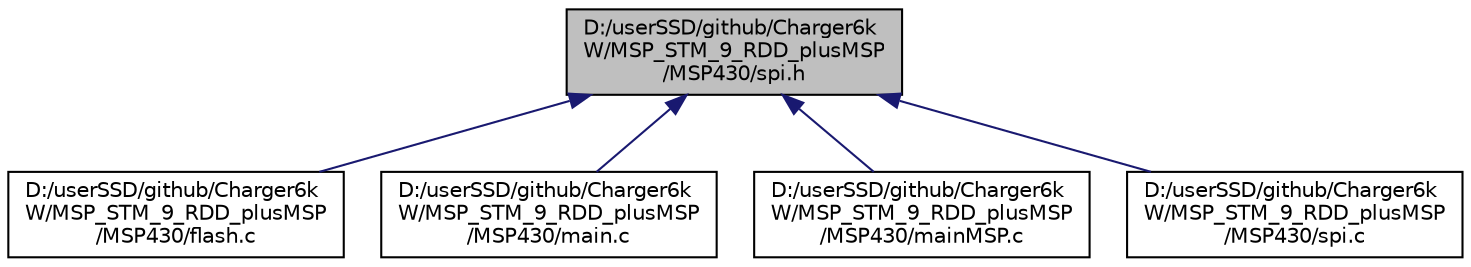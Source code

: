 digraph "D:/userSSD/github/Charger6kW/MSP_STM_9_RDD_plusMSP/MSP430/spi.h"
{
 // LATEX_PDF_SIZE
  edge [fontname="Helvetica",fontsize="10",labelfontname="Helvetica",labelfontsize="10"];
  node [fontname="Helvetica",fontsize="10",shape=record];
  Node1 [label="D:/userSSD/github/Charger6k\lW/MSP_STM_9_RDD_plusMSP\l/MSP430/spi.h",height=0.2,width=0.4,color="black", fillcolor="grey75", style="filled", fontcolor="black",tooltip=" "];
  Node1 -> Node2 [dir="back",color="midnightblue",fontsize="10",style="solid"];
  Node2 [label="D:/userSSD/github/Charger6k\lW/MSP_STM_9_RDD_plusMSP\l/MSP430/flash.c",height=0.2,width=0.4,color="black", fillcolor="white", style="filled",URL="$flash_8c.html",tooltip=" "];
  Node1 -> Node3 [dir="back",color="midnightblue",fontsize="10",style="solid"];
  Node3 [label="D:/userSSD/github/Charger6k\lW/MSP_STM_9_RDD_plusMSP\l/MSP430/main.c",height=0.2,width=0.4,color="black", fillcolor="white", style="filled",URL="$main_8c.html",tooltip=" "];
  Node1 -> Node4 [dir="back",color="midnightblue",fontsize="10",style="solid"];
  Node4 [label="D:/userSSD/github/Charger6k\lW/MSP_STM_9_RDD_plusMSP\l/MSP430/mainMSP.c",height=0.2,width=0.4,color="black", fillcolor="white", style="filled",URL="$main_m_s_p_8c.html",tooltip=" "];
  Node1 -> Node5 [dir="back",color="midnightblue",fontsize="10",style="solid"];
  Node5 [label="D:/userSSD/github/Charger6k\lW/MSP_STM_9_RDD_plusMSP\l/MSP430/spi.c",height=0.2,width=0.4,color="black", fillcolor="white", style="filled",URL="$spi_8c.html",tooltip=" "];
}
